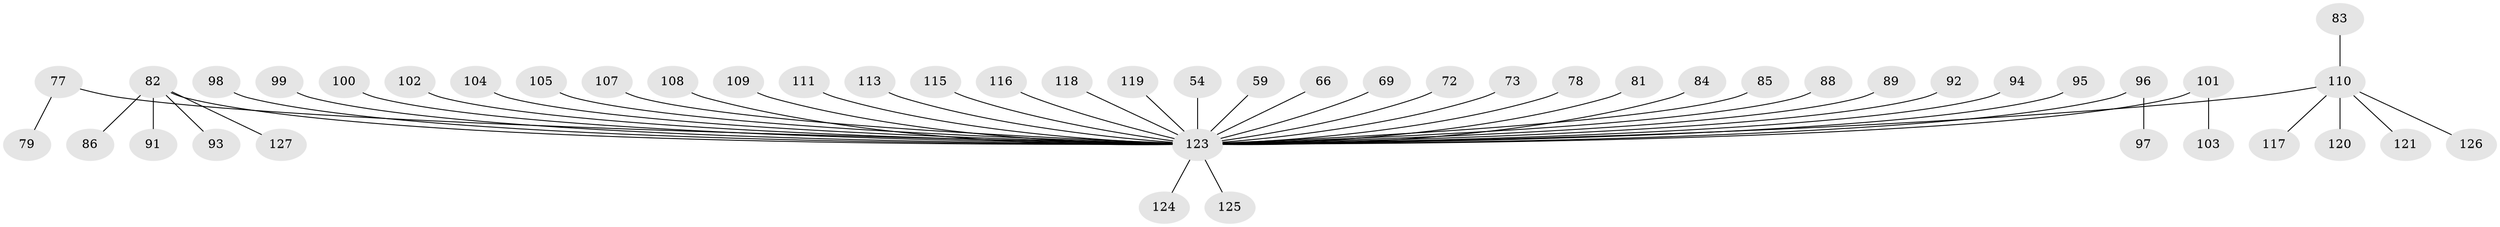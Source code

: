 // original degree distribution, {2: 0.2755905511811024, 7: 0.007874015748031496, 6: 0.023622047244094488, 3: 0.11811023622047244, 5: 0.047244094488188976, 4: 0.03937007874015748, 1: 0.4881889763779528}
// Generated by graph-tools (version 1.1) at 2025/57/03/04/25 21:57:04]
// undirected, 50 vertices, 49 edges
graph export_dot {
graph [start="1"]
  node [color=gray90,style=filled];
  54;
  59;
  66;
  69;
  72;
  73;
  77;
  78;
  79;
  81;
  82 [super="+44+57+62+67+50"];
  83;
  84;
  85;
  86;
  88;
  89;
  91;
  92;
  93;
  94;
  95;
  96 [super="+75"];
  97;
  98;
  99;
  100;
  101;
  102;
  103;
  104;
  105;
  107;
  108;
  109;
  110 [super="+80"];
  111;
  113;
  115;
  116;
  117;
  118;
  119;
  120;
  121;
  123 [super="+37+122+114+42+51+43+87+106+76+48+53"];
  124;
  125;
  126;
  127;
  54 -- 123;
  59 -- 123;
  66 -- 123;
  69 -- 123;
  72 -- 123;
  73 -- 123;
  77 -- 79;
  77 -- 123;
  78 -- 123;
  81 -- 123;
  82 -- 91;
  82 -- 86;
  82 -- 123;
  82 -- 93;
  82 -- 127;
  83 -- 110;
  84 -- 123;
  85 -- 123;
  88 -- 123;
  89 -- 123;
  92 -- 123;
  94 -- 123;
  95 -- 123;
  96 -- 97;
  96 -- 123;
  98 -- 123;
  99 -- 123;
  100 -- 123;
  101 -- 103;
  101 -- 123;
  102 -- 123;
  104 -- 123;
  105 -- 123;
  107 -- 123;
  108 -- 123;
  109 -- 123;
  110 -- 121;
  110 -- 117;
  110 -- 120;
  110 -- 126;
  110 -- 123;
  111 -- 123;
  113 -- 123;
  115 -- 123;
  116 -- 123;
  118 -- 123;
  119 -- 123;
  123 -- 125;
  123 -- 124;
}
